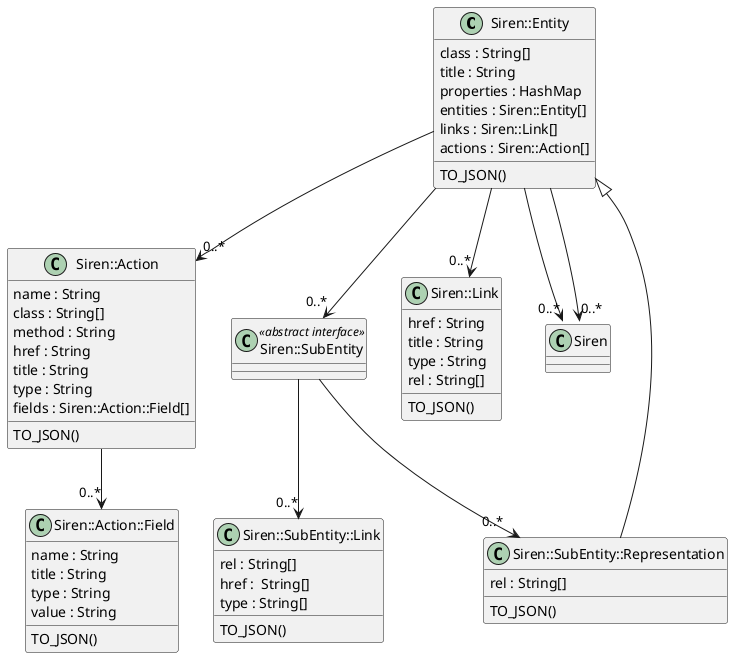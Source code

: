 @startuml

class Siren::Entity {
    class : String[]
    title : String
    properties : HashMap
    entities : Siren::Entity[]
    links : Siren::Link[]
    actions : Siren::Action[]
    TO_JSON()
}

class Siren::SubEntity <<abstract interface>> {

}

class Siren::SubEntity::Link {
    rel : String[]
    href :  String[]
    type : String[]
    TO_JSON()
}

class Siren::SubEntity::Representation {
    rel : String[]
    TO_JSON()
}

class Siren::Action {
    name : String
    class : String[]
    method : String
    href : String
    title : String
    type : String
    fields : Siren::Action::Field[]
    TO_JSON()
}

class Siren::Action::Field {
    name : String
    title : String
    type : String
    value : String
    TO_JSON()
}

class Siren::Link {
    href : String
    title : String
    type : String
    rel : String[]
    TO_JSON()
}

Siren::Entity --> "0..*" Siren::SubEntity

Siren::SubEntity --> "0..*" Siren::SubEntity::Link
Siren::SubEntity --> "0..*" Siren::SubEntity::Representation

Siren::SubEntity::Representation --|> Siren::Entity

Siren::Entity  --> "0..*" Siren::Action
Siren::Entity  --> "0..*" Siren::Class
Siren::Entity  --> "0..*" Siren::Property
Siren::Action  --> "0..*" Siren::Action::Field
Siren::Entity  --> "0..*" Siren::Link

@enduml
